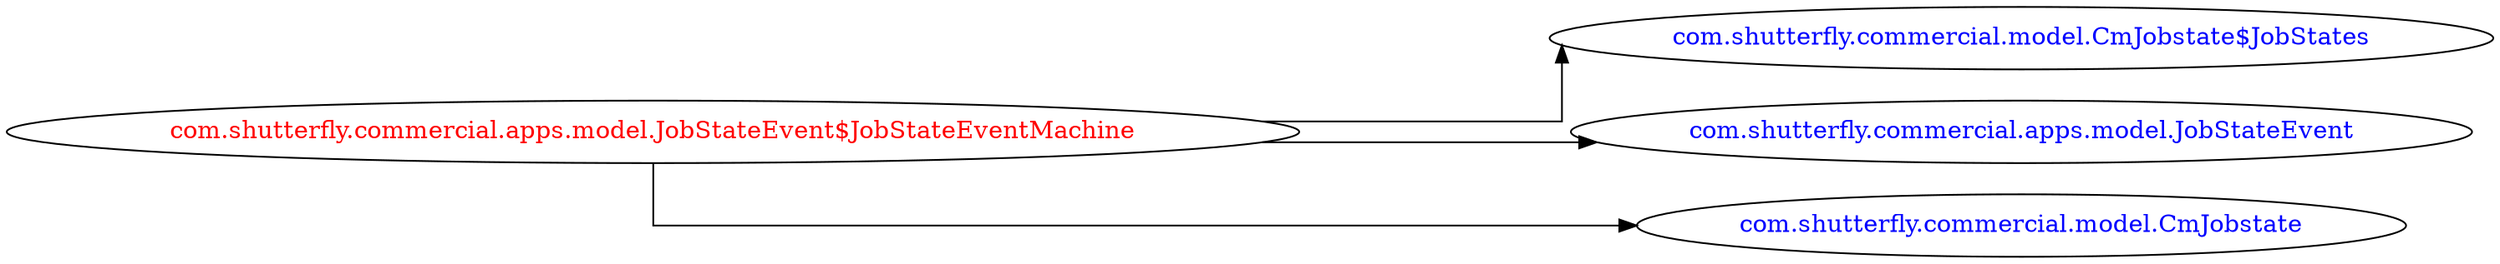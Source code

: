 digraph dependencyGraph {
 concentrate=true;
 ranksep="2.0";
 rankdir="LR"; 
 splines="ortho";
"com.shutterfly.commercial.apps.model.JobStateEvent$JobStateEventMachine" [fontcolor="red"];
"com.shutterfly.commercial.model.CmJobstate$JobStates" [ fontcolor="blue" ];
"com.shutterfly.commercial.apps.model.JobStateEvent$JobStateEventMachine"->"com.shutterfly.commercial.model.CmJobstate$JobStates";
"com.shutterfly.commercial.apps.model.JobStateEvent" [ fontcolor="blue" ];
"com.shutterfly.commercial.apps.model.JobStateEvent$JobStateEventMachine"->"com.shutterfly.commercial.apps.model.JobStateEvent";
"com.shutterfly.commercial.model.CmJobstate" [ fontcolor="blue" ];
"com.shutterfly.commercial.apps.model.JobStateEvent$JobStateEventMachine"->"com.shutterfly.commercial.model.CmJobstate";
}
